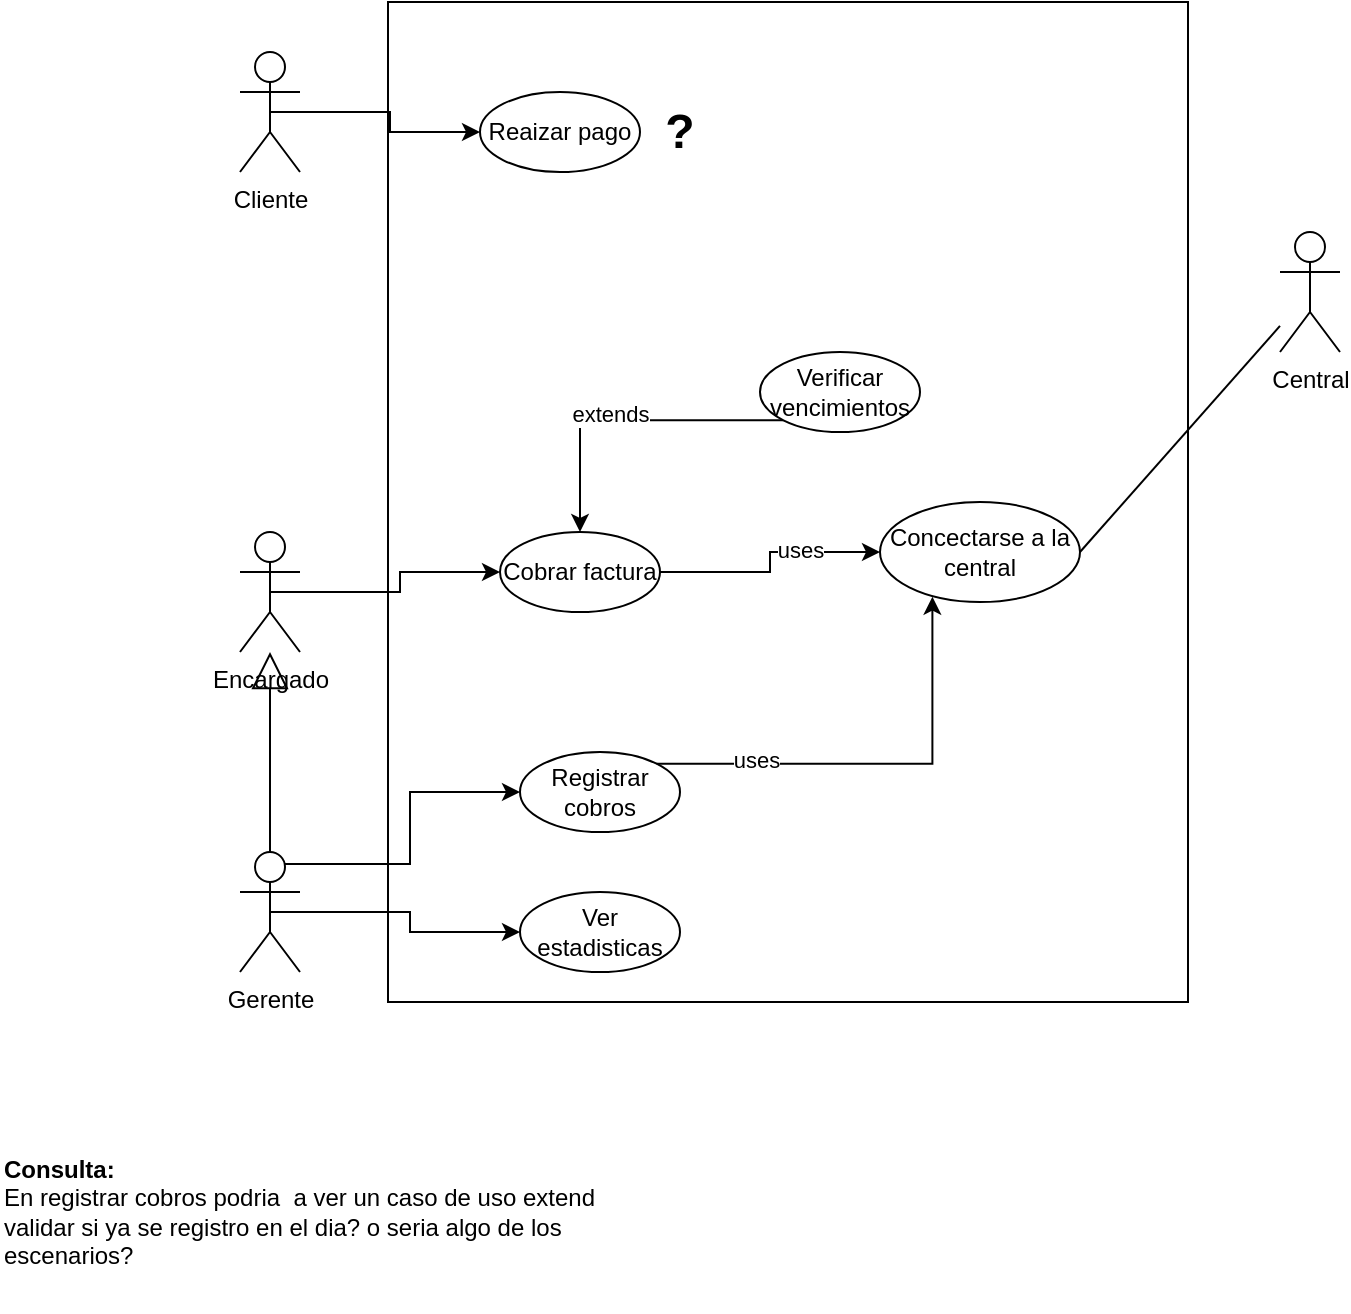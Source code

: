 <mxfile version="28.1.2">
  <diagram name="Página-1" id="A184KUB1jyb4Cv9v3WxB">
    <mxGraphModel dx="588" dy="716" grid="1" gridSize="10" guides="1" tooltips="1" connect="1" arrows="1" fold="1" page="1" pageScale="1" pageWidth="827" pageHeight="1169" math="0" shadow="0">
      <root>
        <mxCell id="0" />
        <mxCell id="1" parent="0" />
        <mxCell id="rgu45SKtBq6scsu9yvi9-1" value="" style="rounded=0;whiteSpace=wrap;html=1;movable=0;resizable=0;rotatable=0;deletable=0;editable=0;locked=1;connectable=0;" vertex="1" parent="1">
          <mxGeometry x="214" y="335" width="400" height="500" as="geometry" />
        </mxCell>
        <mxCell id="rgu45SKtBq6scsu9yvi9-12" style="edgeStyle=orthogonalEdgeStyle;rounded=0;orthogonalLoop=1;jettySize=auto;html=1;exitX=0.5;exitY=0.5;exitDx=0;exitDy=0;exitPerimeter=0;entryX=0;entryY=0.5;entryDx=0;entryDy=0;" edge="1" parent="1" source="rgu45SKtBq6scsu9yvi9-2" target="rgu45SKtBq6scsu9yvi9-11">
          <mxGeometry relative="1" as="geometry" />
        </mxCell>
        <mxCell id="rgu45SKtBq6scsu9yvi9-2" value="Cliente" style="shape=umlActor;verticalLabelPosition=bottom;verticalAlign=top;html=1;outlineConnect=0;" vertex="1" parent="1">
          <mxGeometry x="140" y="360" width="30" height="60" as="geometry" />
        </mxCell>
        <mxCell id="rgu45SKtBq6scsu9yvi9-31" style="edgeStyle=orthogonalEdgeStyle;rounded=0;orthogonalLoop=1;jettySize=auto;html=1;exitX=0.75;exitY=0.1;exitDx=0;exitDy=0;exitPerimeter=0;entryX=0;entryY=0.5;entryDx=0;entryDy=0;" edge="1" parent="1" source="rgu45SKtBq6scsu9yvi9-4" target="rgu45SKtBq6scsu9yvi9-28">
          <mxGeometry relative="1" as="geometry" />
        </mxCell>
        <mxCell id="rgu45SKtBq6scsu9yvi9-35" style="edgeStyle=orthogonalEdgeStyle;rounded=0;orthogonalLoop=1;jettySize=auto;html=1;exitX=0.5;exitY=0.5;exitDx=0;exitDy=0;exitPerimeter=0;entryX=0;entryY=0.5;entryDx=0;entryDy=0;" edge="1" parent="1" source="rgu45SKtBq6scsu9yvi9-4" target="rgu45SKtBq6scsu9yvi9-34">
          <mxGeometry relative="1" as="geometry" />
        </mxCell>
        <mxCell id="rgu45SKtBq6scsu9yvi9-4" value="Gerente" style="shape=umlActor;verticalLabelPosition=bottom;verticalAlign=top;html=1;outlineConnect=0;" vertex="1" parent="1">
          <mxGeometry x="140" y="760" width="30" height="60" as="geometry" />
        </mxCell>
        <mxCell id="rgu45SKtBq6scsu9yvi9-21" style="edgeStyle=orthogonalEdgeStyle;rounded=0;orthogonalLoop=1;jettySize=auto;html=1;exitX=0.5;exitY=0.5;exitDx=0;exitDy=0;exitPerimeter=0;entryX=0;entryY=0.5;entryDx=0;entryDy=0;" edge="1" parent="1" source="rgu45SKtBq6scsu9yvi9-5" target="rgu45SKtBq6scsu9yvi9-13">
          <mxGeometry relative="1" as="geometry" />
        </mxCell>
        <mxCell id="rgu45SKtBq6scsu9yvi9-5" value="Encargado" style="shape=umlActor;verticalLabelPosition=bottom;verticalAlign=top;html=1;outlineConnect=0;" vertex="1" parent="1">
          <mxGeometry x="140" y="600" width="30" height="60" as="geometry" />
        </mxCell>
        <mxCell id="rgu45SKtBq6scsu9yvi9-10" value="Central" style="shape=umlActor;verticalLabelPosition=bottom;verticalAlign=top;html=1;outlineConnect=0;" vertex="1" parent="1">
          <mxGeometry x="660" y="450" width="30" height="60" as="geometry" />
        </mxCell>
        <mxCell id="rgu45SKtBq6scsu9yvi9-11" value="Reaizar pago" style="ellipse;whiteSpace=wrap;html=1;" vertex="1" parent="1">
          <mxGeometry x="260" y="380" width="80" height="40" as="geometry" />
        </mxCell>
        <mxCell id="rgu45SKtBq6scsu9yvi9-18" style="edgeStyle=orthogonalEdgeStyle;rounded=0;orthogonalLoop=1;jettySize=auto;html=1;exitX=1;exitY=0.5;exitDx=0;exitDy=0;entryX=0;entryY=0.5;entryDx=0;entryDy=0;" edge="1" parent="1" source="rgu45SKtBq6scsu9yvi9-13" target="rgu45SKtBq6scsu9yvi9-15">
          <mxGeometry relative="1" as="geometry" />
        </mxCell>
        <mxCell id="rgu45SKtBq6scsu9yvi9-19" value="uses" style="edgeLabel;html=1;align=center;verticalAlign=middle;resizable=0;points=[];" vertex="1" connectable="0" parent="rgu45SKtBq6scsu9yvi9-18">
          <mxGeometry x="0.325" y="1" relative="1" as="geometry">
            <mxPoint as="offset" />
          </mxGeometry>
        </mxCell>
        <mxCell id="rgu45SKtBq6scsu9yvi9-13" value="Cobrar factura" style="ellipse;whiteSpace=wrap;html=1;" vertex="1" parent="1">
          <mxGeometry x="270" y="600" width="80" height="40" as="geometry" />
        </mxCell>
        <mxCell id="rgu45SKtBq6scsu9yvi9-15" value="Concectarse a la central" style="ellipse;whiteSpace=wrap;html=1;" vertex="1" parent="1">
          <mxGeometry x="460" y="585" width="100" height="50" as="geometry" />
        </mxCell>
        <mxCell id="rgu45SKtBq6scsu9yvi9-20" value="&lt;b&gt;&lt;font style=&quot;font-size: 24px;&quot;&gt;?&lt;/font&gt;&lt;/b&gt;" style="text;html=1;align=center;verticalAlign=middle;whiteSpace=wrap;rounded=0;" vertex="1" parent="1">
          <mxGeometry x="330" y="385" width="60" height="30" as="geometry" />
        </mxCell>
        <mxCell id="rgu45SKtBq6scsu9yvi9-22" value="" style="endArrow=block;endSize=16;endFill=0;html=1;rounded=0;exitX=0.5;exitY=0;exitDx=0;exitDy=0;exitPerimeter=0;" edge="1" parent="1" source="rgu45SKtBq6scsu9yvi9-4" target="rgu45SKtBq6scsu9yvi9-5">
          <mxGeometry width="160" relative="1" as="geometry">
            <mxPoint x="240" y="640" as="sourcePoint" />
            <mxPoint x="400" y="640" as="targetPoint" />
          </mxGeometry>
        </mxCell>
        <mxCell id="rgu45SKtBq6scsu9yvi9-24" value="" style="endArrow=none;html=1;rounded=0;exitX=1;exitY=0.5;exitDx=0;exitDy=0;" edge="1" parent="1" source="rgu45SKtBq6scsu9yvi9-15" target="rgu45SKtBq6scsu9yvi9-10">
          <mxGeometry width="50" height="50" relative="1" as="geometry">
            <mxPoint x="570" y="660" as="sourcePoint" />
            <mxPoint x="620" y="610" as="targetPoint" />
          </mxGeometry>
        </mxCell>
        <mxCell id="rgu45SKtBq6scsu9yvi9-26" style="edgeStyle=orthogonalEdgeStyle;rounded=0;orthogonalLoop=1;jettySize=auto;html=1;exitX=0;exitY=1;exitDx=0;exitDy=0;" edge="1" parent="1" source="rgu45SKtBq6scsu9yvi9-25" target="rgu45SKtBq6scsu9yvi9-13">
          <mxGeometry relative="1" as="geometry" />
        </mxCell>
        <mxCell id="rgu45SKtBq6scsu9yvi9-27" value="extends" style="edgeLabel;html=1;align=center;verticalAlign=middle;resizable=0;points=[];" vertex="1" connectable="0" parent="rgu45SKtBq6scsu9yvi9-26">
          <mxGeometry x="0.104" y="-3" relative="1" as="geometry">
            <mxPoint as="offset" />
          </mxGeometry>
        </mxCell>
        <mxCell id="rgu45SKtBq6scsu9yvi9-25" value="Verificar vencimientos" style="ellipse;whiteSpace=wrap;html=1;" vertex="1" parent="1">
          <mxGeometry x="400" y="510" width="80" height="40" as="geometry" />
        </mxCell>
        <mxCell id="rgu45SKtBq6scsu9yvi9-28" value="Registrar cobros" style="ellipse;whiteSpace=wrap;html=1;" vertex="1" parent="1">
          <mxGeometry x="280" y="710" width="80" height="40" as="geometry" />
        </mxCell>
        <mxCell id="rgu45SKtBq6scsu9yvi9-29" style="edgeStyle=orthogonalEdgeStyle;rounded=0;orthogonalLoop=1;jettySize=auto;html=1;exitX=1;exitY=0;exitDx=0;exitDy=0;entryX=0.262;entryY=0.947;entryDx=0;entryDy=0;entryPerimeter=0;" edge="1" parent="1" source="rgu45SKtBq6scsu9yvi9-28" target="rgu45SKtBq6scsu9yvi9-15">
          <mxGeometry relative="1" as="geometry" />
        </mxCell>
        <mxCell id="rgu45SKtBq6scsu9yvi9-30" value="uses" style="edgeLabel;html=1;align=center;verticalAlign=middle;resizable=0;points=[];" vertex="1" connectable="0" parent="rgu45SKtBq6scsu9yvi9-29">
          <mxGeometry x="-0.552" y="2" relative="1" as="geometry">
            <mxPoint as="offset" />
          </mxGeometry>
        </mxCell>
        <mxCell id="rgu45SKtBq6scsu9yvi9-33" value="&lt;b&gt;Consulta:&lt;/b&gt;&lt;br&gt;En registrar cobros podria&amp;nbsp; a ver un caso de uso extend validar si ya se registro en el dia? o seria algo de los escenarios?" style="text;html=1;align=left;verticalAlign=middle;whiteSpace=wrap;rounded=0;" vertex="1" parent="1">
          <mxGeometry x="20" y="890" width="310" height="100" as="geometry" />
        </mxCell>
        <mxCell id="rgu45SKtBq6scsu9yvi9-34" value="Ver estadisticas" style="ellipse;whiteSpace=wrap;html=1;" vertex="1" parent="1">
          <mxGeometry x="280" y="780" width="80" height="40" as="geometry" />
        </mxCell>
      </root>
    </mxGraphModel>
  </diagram>
</mxfile>
